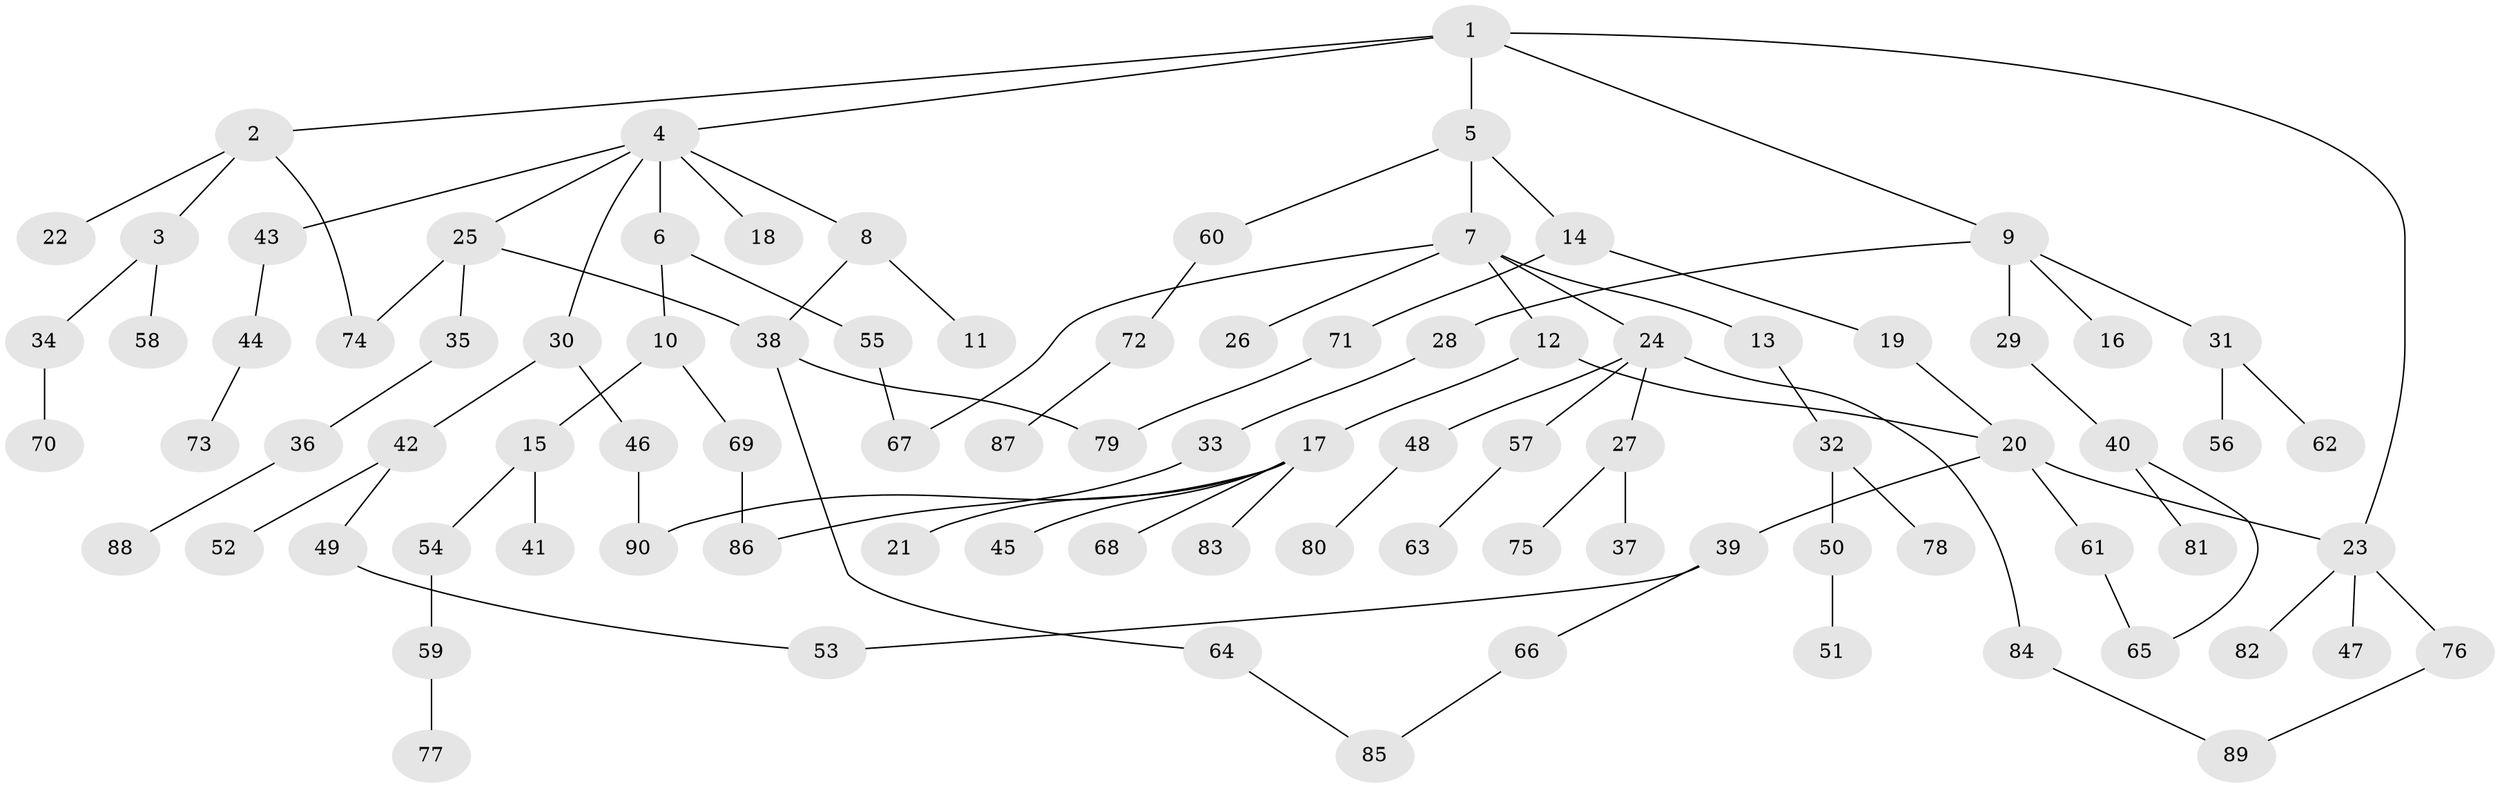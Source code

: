 // original degree distribution, {6: 0.03125, 4: 0.09375, 7: 0.0234375, 3: 0.1171875, 2: 0.296875, 1: 0.421875, 5: 0.015625}
// Generated by graph-tools (version 1.1) at 2025/49/03/04/25 22:49:02]
// undirected, 90 vertices, 101 edges
graph export_dot {
  node [color=gray90,style=filled];
  1;
  2;
  3;
  4;
  5;
  6;
  7;
  8;
  9;
  10;
  11;
  12;
  13;
  14;
  15;
  16;
  17;
  18;
  19;
  20;
  21;
  22;
  23;
  24;
  25;
  26;
  27;
  28;
  29;
  30;
  31;
  32;
  33;
  34;
  35;
  36;
  37;
  38;
  39;
  40;
  41;
  42;
  43;
  44;
  45;
  46;
  47;
  48;
  49;
  50;
  51;
  52;
  53;
  54;
  55;
  56;
  57;
  58;
  59;
  60;
  61;
  62;
  63;
  64;
  65;
  66;
  67;
  68;
  69;
  70;
  71;
  72;
  73;
  74;
  75;
  76;
  77;
  78;
  79;
  80;
  81;
  82;
  83;
  84;
  85;
  86;
  87;
  88;
  89;
  90;
  1 -- 2 [weight=1.0];
  1 -- 4 [weight=1.0];
  1 -- 5 [weight=1.0];
  1 -- 9 [weight=1.0];
  1 -- 23 [weight=1.0];
  2 -- 3 [weight=1.0];
  2 -- 22 [weight=1.0];
  2 -- 74 [weight=1.0];
  3 -- 34 [weight=1.0];
  3 -- 58 [weight=1.0];
  4 -- 6 [weight=1.0];
  4 -- 8 [weight=1.0];
  4 -- 18 [weight=1.0];
  4 -- 25 [weight=1.0];
  4 -- 30 [weight=1.0];
  4 -- 43 [weight=1.0];
  5 -- 7 [weight=1.0];
  5 -- 14 [weight=1.0];
  5 -- 60 [weight=1.0];
  6 -- 10 [weight=1.0];
  6 -- 55 [weight=1.0];
  7 -- 12 [weight=1.0];
  7 -- 13 [weight=1.0];
  7 -- 24 [weight=1.0];
  7 -- 26 [weight=1.0];
  7 -- 67 [weight=1.0];
  8 -- 11 [weight=1.0];
  8 -- 38 [weight=1.0];
  9 -- 16 [weight=1.0];
  9 -- 28 [weight=1.0];
  9 -- 29 [weight=1.0];
  9 -- 31 [weight=1.0];
  10 -- 15 [weight=1.0];
  10 -- 69 [weight=1.0];
  12 -- 17 [weight=1.0];
  12 -- 20 [weight=1.0];
  13 -- 32 [weight=1.0];
  14 -- 19 [weight=1.0];
  14 -- 71 [weight=1.0];
  15 -- 41 [weight=1.0];
  15 -- 54 [weight=1.0];
  17 -- 21 [weight=1.0];
  17 -- 45 [weight=1.0];
  17 -- 68 [weight=1.0];
  17 -- 83 [weight=1.0];
  17 -- 90 [weight=1.0];
  19 -- 20 [weight=1.0];
  20 -- 23 [weight=1.0];
  20 -- 39 [weight=1.0];
  20 -- 61 [weight=1.0];
  23 -- 47 [weight=1.0];
  23 -- 76 [weight=1.0];
  23 -- 82 [weight=1.0];
  24 -- 27 [weight=1.0];
  24 -- 48 [weight=1.0];
  24 -- 57 [weight=1.0];
  24 -- 84 [weight=1.0];
  25 -- 35 [weight=1.0];
  25 -- 38 [weight=1.0];
  25 -- 74 [weight=1.0];
  27 -- 37 [weight=1.0];
  27 -- 75 [weight=1.0];
  28 -- 33 [weight=1.0];
  29 -- 40 [weight=1.0];
  30 -- 42 [weight=1.0];
  30 -- 46 [weight=1.0];
  31 -- 56 [weight=1.0];
  31 -- 62 [weight=1.0];
  32 -- 50 [weight=1.0];
  32 -- 78 [weight=1.0];
  33 -- 86 [weight=1.0];
  34 -- 70 [weight=1.0];
  35 -- 36 [weight=1.0];
  36 -- 88 [weight=1.0];
  38 -- 64 [weight=1.0];
  38 -- 79 [weight=1.0];
  39 -- 53 [weight=1.0];
  39 -- 66 [weight=1.0];
  40 -- 65 [weight=1.0];
  40 -- 81 [weight=1.0];
  42 -- 49 [weight=1.0];
  42 -- 52 [weight=1.0];
  43 -- 44 [weight=1.0];
  44 -- 73 [weight=1.0];
  46 -- 90 [weight=1.0];
  48 -- 80 [weight=1.0];
  49 -- 53 [weight=1.0];
  50 -- 51 [weight=1.0];
  54 -- 59 [weight=1.0];
  55 -- 67 [weight=1.0];
  57 -- 63 [weight=1.0];
  59 -- 77 [weight=1.0];
  60 -- 72 [weight=1.0];
  61 -- 65 [weight=1.0];
  64 -- 85 [weight=1.0];
  66 -- 85 [weight=1.0];
  69 -- 86 [weight=1.0];
  71 -- 79 [weight=1.0];
  72 -- 87 [weight=1.0];
  76 -- 89 [weight=1.0];
  84 -- 89 [weight=1.0];
}
